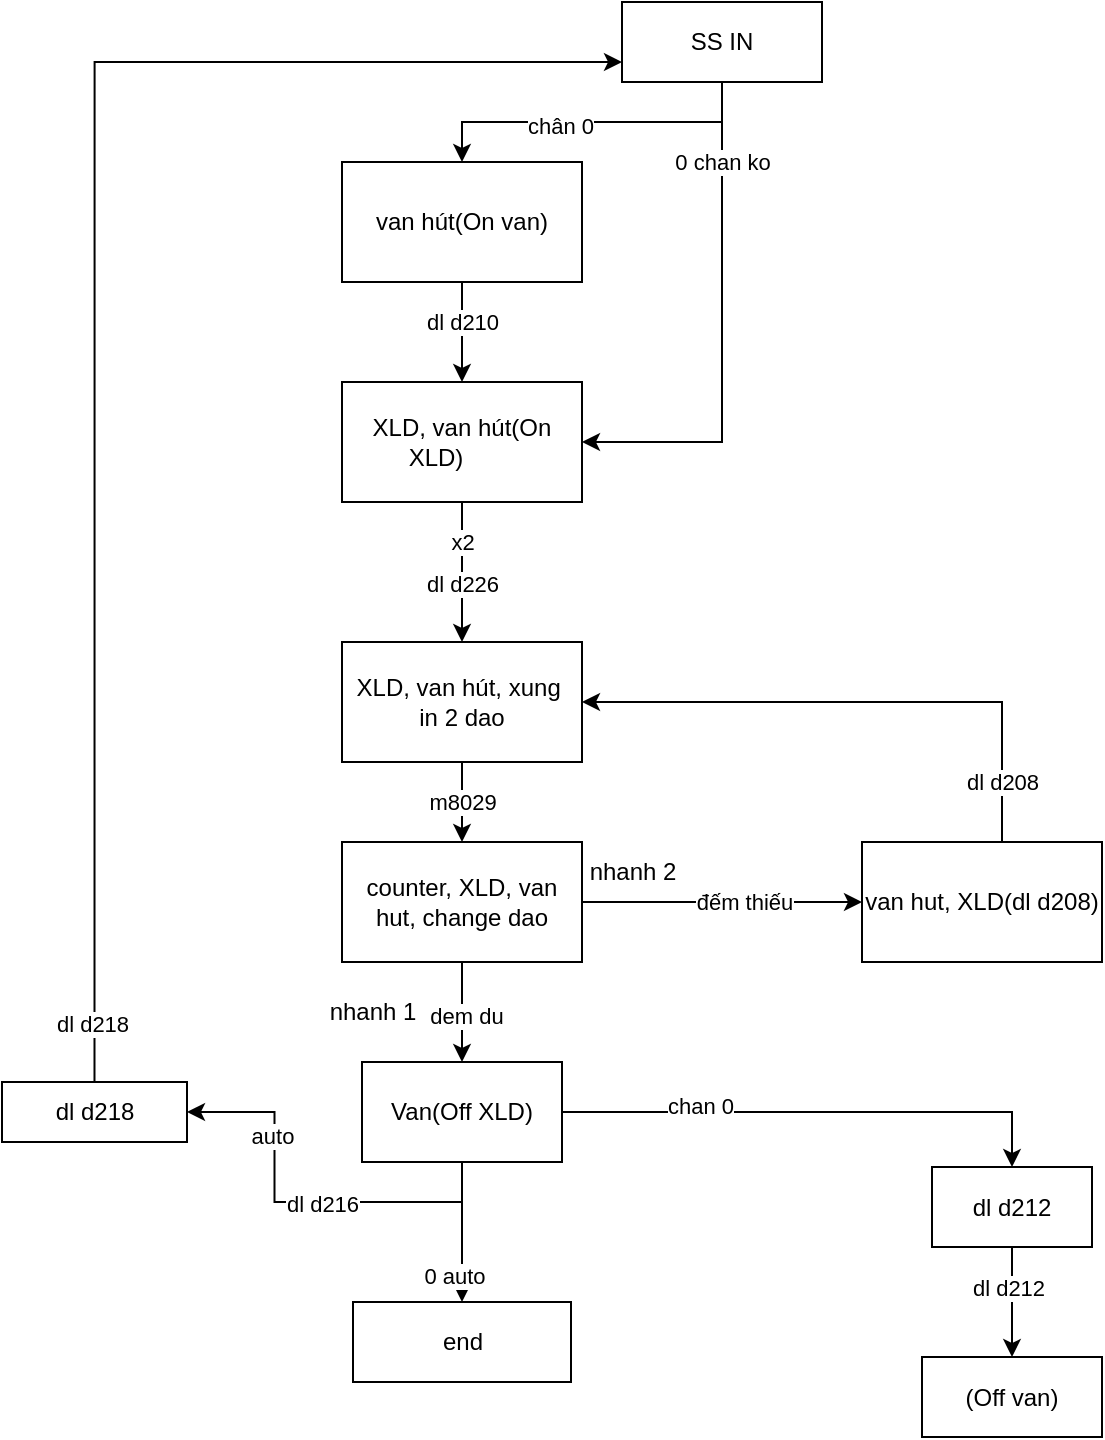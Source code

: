 <mxfile version="23.1.6" type="github">
  <diagram name="Trang-1" id="1H3SK76nEYsDpkZw7GPR">
    <mxGraphModel dx="1050" dy="522" grid="1" gridSize="10" guides="1" tooltips="1" connect="1" arrows="1" fold="1" page="0" pageScale="1" pageWidth="827" pageHeight="1169" math="0" shadow="0">
      <root>
        <mxCell id="0" />
        <mxCell id="1" parent="0" />
        <mxCell id="hQP3FQ12rukSdfMBOgLU-1" style="edgeStyle=orthogonalEdgeStyle;rounded=0;orthogonalLoop=1;jettySize=auto;html=1;exitX=0.5;exitY=1;exitDx=0;exitDy=0;" parent="1" source="hQP3FQ12rukSdfMBOgLU-5" target="hQP3FQ12rukSdfMBOgLU-8" edge="1">
          <mxGeometry relative="1" as="geometry" />
        </mxCell>
        <mxCell id="hQP3FQ12rukSdfMBOgLU-2" value="chân 0" style="edgeLabel;html=1;align=center;verticalAlign=middle;resizable=0;points=[];" parent="hQP3FQ12rukSdfMBOgLU-1" vertex="1" connectable="0">
          <mxGeometry x="0.195" y="2" relative="1" as="geometry">
            <mxPoint as="offset" />
          </mxGeometry>
        </mxCell>
        <mxCell id="hQP3FQ12rukSdfMBOgLU-3" style="edgeStyle=orthogonalEdgeStyle;rounded=0;orthogonalLoop=1;jettySize=auto;html=1;exitX=0.5;exitY=1;exitDx=0;exitDy=0;entryX=1;entryY=0.5;entryDx=0;entryDy=0;" parent="1" source="hQP3FQ12rukSdfMBOgLU-5" target="hQP3FQ12rukSdfMBOgLU-12" edge="1">
          <mxGeometry relative="1" as="geometry" />
        </mxCell>
        <mxCell id="hQP3FQ12rukSdfMBOgLU-4" value="0 chan ko" style="edgeLabel;html=1;align=center;verticalAlign=middle;resizable=0;points=[];" parent="hQP3FQ12rukSdfMBOgLU-3" vertex="1" connectable="0">
          <mxGeometry x="-0.304" y="-2" relative="1" as="geometry">
            <mxPoint x="2" y="-47" as="offset" />
          </mxGeometry>
        </mxCell>
        <mxCell id="hQP3FQ12rukSdfMBOgLU-5" value="SS IN" style="whiteSpace=wrap;html=1;" parent="1" vertex="1">
          <mxGeometry x="380" y="90" width="100" height="40" as="geometry" />
        </mxCell>
        <mxCell id="hQP3FQ12rukSdfMBOgLU-6" style="edgeStyle=orthogonalEdgeStyle;rounded=0;orthogonalLoop=1;jettySize=auto;html=1;exitX=0.5;exitY=1;exitDx=0;exitDy=0;entryX=0.5;entryY=0;entryDx=0;entryDy=0;" parent="1" source="hQP3FQ12rukSdfMBOgLU-8" target="hQP3FQ12rukSdfMBOgLU-12" edge="1">
          <mxGeometry relative="1" as="geometry" />
        </mxCell>
        <mxCell id="hQP3FQ12rukSdfMBOgLU-7" value="dl d210" style="edgeLabel;html=1;align=center;verticalAlign=middle;resizable=0;points=[];" parent="hQP3FQ12rukSdfMBOgLU-6" vertex="1" connectable="0">
          <mxGeometry x="-0.608" y="-2" relative="1" as="geometry">
            <mxPoint x="2" y="10" as="offset" />
          </mxGeometry>
        </mxCell>
        <mxCell id="hQP3FQ12rukSdfMBOgLU-8" value="van hút(On van)" style="whiteSpace=wrap;html=1;" parent="1" vertex="1">
          <mxGeometry x="240" y="170" width="120" height="60" as="geometry" />
        </mxCell>
        <mxCell id="X85F0P_P6Ew8AHuZvepl-1" style="edgeStyle=orthogonalEdgeStyle;rounded=0;orthogonalLoop=1;jettySize=auto;html=1;exitX=0.5;exitY=1;exitDx=0;exitDy=0;entryX=0.5;entryY=0;entryDx=0;entryDy=0;" parent="1" source="hQP3FQ12rukSdfMBOgLU-12" target="hQP3FQ12rukSdfMBOgLU-20" edge="1">
          <mxGeometry relative="1" as="geometry" />
        </mxCell>
        <mxCell id="X85F0P_P6Ew8AHuZvepl-3" value="x2" style="edgeLabel;html=1;align=center;verticalAlign=middle;resizable=0;points=[];" parent="X85F0P_P6Ew8AHuZvepl-1" vertex="1" connectable="0">
          <mxGeometry x="-0.574" y="-2" relative="1" as="geometry">
            <mxPoint x="2" y="5" as="offset" />
          </mxGeometry>
        </mxCell>
        <mxCell id="X85F0P_P6Ew8AHuZvepl-4" value="dl d226" style="edgeLabel;html=1;align=center;verticalAlign=middle;resizable=0;points=[];" parent="X85F0P_P6Ew8AHuZvepl-1" vertex="1" connectable="0">
          <mxGeometry x="0.014" y="2" relative="1" as="geometry">
            <mxPoint x="-2" y="5" as="offset" />
          </mxGeometry>
        </mxCell>
        <mxCell id="hQP3FQ12rukSdfMBOgLU-12" value="XLD, van hút(On XLD)&lt;span style=&quot;white-space: pre;&quot;&gt;&#x9;&lt;/span&gt;" style="whiteSpace=wrap;html=1;" parent="1" vertex="1">
          <mxGeometry x="240" y="280" width="120" height="60" as="geometry" />
        </mxCell>
        <mxCell id="hQP3FQ12rukSdfMBOgLU-18" style="edgeStyle=orthogonalEdgeStyle;rounded=0;orthogonalLoop=1;jettySize=auto;html=1;exitX=0.5;exitY=1;exitDx=0;exitDy=0;entryX=0.5;entryY=0;entryDx=0;entryDy=0;" parent="1" source="hQP3FQ12rukSdfMBOgLU-20" target="hQP3FQ12rukSdfMBOgLU-26" edge="1">
          <mxGeometry relative="1" as="geometry" />
        </mxCell>
        <mxCell id="hQP3FQ12rukSdfMBOgLU-19" value="m8029" style="edgeLabel;html=1;align=center;verticalAlign=middle;resizable=0;points=[];" parent="hQP3FQ12rukSdfMBOgLU-18" vertex="1" connectable="0">
          <mxGeometry x="-0.424" relative="1" as="geometry">
            <mxPoint y="8" as="offset" />
          </mxGeometry>
        </mxCell>
        <mxCell id="hQP3FQ12rukSdfMBOgLU-20" value="XLD, van hút, xung&amp;nbsp; in 2 dao" style="whiteSpace=wrap;html=1;" parent="1" vertex="1">
          <mxGeometry x="240" y="410" width="120" height="60" as="geometry" />
        </mxCell>
        <mxCell id="hQP3FQ12rukSdfMBOgLU-24" style="edgeStyle=orthogonalEdgeStyle;rounded=0;orthogonalLoop=1;jettySize=auto;html=1;exitX=1;exitY=0.5;exitDx=0;exitDy=0;entryX=0;entryY=0.5;entryDx=0;entryDy=0;" parent="1" source="hQP3FQ12rukSdfMBOgLU-26" target="hQP3FQ12rukSdfMBOgLU-52" edge="1">
          <mxGeometry relative="1" as="geometry" />
        </mxCell>
        <mxCell id="hQP3FQ12rukSdfMBOgLU-25" value="đếm thiếu" style="edgeLabel;html=1;align=center;verticalAlign=middle;resizable=0;points=[];" parent="hQP3FQ12rukSdfMBOgLU-24" vertex="1" connectable="0">
          <mxGeometry x="-0.003" y="-3" relative="1" as="geometry">
            <mxPoint x="11" y="-3" as="offset" />
          </mxGeometry>
        </mxCell>
        <mxCell id="6J5FOC5wHPRJW0wVc9_d-8" style="edgeStyle=orthogonalEdgeStyle;rounded=0;orthogonalLoop=1;jettySize=auto;html=1;exitX=0.5;exitY=1;exitDx=0;exitDy=0;entryX=0.5;entryY=0;entryDx=0;entryDy=0;" parent="1" source="hQP3FQ12rukSdfMBOgLU-26" target="6J5FOC5wHPRJW0wVc9_d-7" edge="1">
          <mxGeometry relative="1" as="geometry" />
        </mxCell>
        <mxCell id="6J5FOC5wHPRJW0wVc9_d-10" value="dem du" style="edgeLabel;html=1;align=center;verticalAlign=middle;resizable=0;points=[];" parent="6J5FOC5wHPRJW0wVc9_d-8" vertex="1" connectable="0">
          <mxGeometry x="0.072" y="2" relative="1" as="geometry">
            <mxPoint as="offset" />
          </mxGeometry>
        </mxCell>
        <mxCell id="hQP3FQ12rukSdfMBOgLU-26" value="counter, XLD, van hut, change dao" style="whiteSpace=wrap;html=1;" parent="1" vertex="1">
          <mxGeometry x="240" y="510" width="120" height="60" as="geometry" />
        </mxCell>
        <mxCell id="hQP3FQ12rukSdfMBOgLU-49" style="edgeStyle=orthogonalEdgeStyle;rounded=0;orthogonalLoop=1;jettySize=auto;html=1;exitX=0.5;exitY=0;exitDx=0;exitDy=0;entryX=1;entryY=0.5;entryDx=0;entryDy=0;" parent="1" source="hQP3FQ12rukSdfMBOgLU-52" target="hQP3FQ12rukSdfMBOgLU-20" edge="1">
          <mxGeometry relative="1" as="geometry">
            <mxPoint x="380" y="460" as="targetPoint" />
            <Array as="points">
              <mxPoint x="570" y="440" />
            </Array>
          </mxGeometry>
        </mxCell>
        <mxCell id="hQP3FQ12rukSdfMBOgLU-68" value="dl d208" style="edgeLabel;html=1;align=center;verticalAlign=middle;resizable=0;points=[];" parent="hQP3FQ12rukSdfMBOgLU-49" vertex="1" connectable="0">
          <mxGeometry x="-0.831" y="-1" relative="1" as="geometry">
            <mxPoint x="-1" y="-16" as="offset" />
          </mxGeometry>
        </mxCell>
        <mxCell id="hQP3FQ12rukSdfMBOgLU-63" style="edgeStyle=orthogonalEdgeStyle;rounded=0;orthogonalLoop=1;jettySize=auto;html=1;exitX=0;exitY=0.5;exitDx=0;exitDy=0;entryX=0;entryY=0.5;entryDx=0;entryDy=0;" parent="1" edge="1">
          <mxGeometry relative="1" as="geometry">
            <Array as="points">
              <mxPoint x="70" y="640" />
              <mxPoint x="-20" y="640" />
              <mxPoint x="-20" y="110" />
            </Array>
          </mxGeometry>
        </mxCell>
        <mxCell id="X85F0P_P6Ew8AHuZvepl-10" value="dl d218" style="edgeLabel;html=1;align=center;verticalAlign=middle;resizable=0;points=[];" parent="hQP3FQ12rukSdfMBOgLU-63" vertex="1" connectable="0">
          <mxGeometry x="-0.827" y="2" relative="1" as="geometry">
            <mxPoint x="39" y="-2" as="offset" />
          </mxGeometry>
        </mxCell>
        <mxCell id="4lIK1VwBoBtm0wZslQfW-13" value="dl d212" style="whiteSpace=wrap;html=1;" parent="1" vertex="1">
          <mxGeometry x="535" y="672.5" width="80" height="40" as="geometry" />
        </mxCell>
        <mxCell id="hQP3FQ12rukSdfMBOgLU-52" value="van hut, XLD(dl d208)" style="whiteSpace=wrap;html=1;" parent="1" vertex="1">
          <mxGeometry x="500" y="510" width="120" height="60" as="geometry" />
        </mxCell>
        <mxCell id="hQP3FQ12rukSdfMBOgLU-61" value="nhanh 1" style="text;html=1;align=center;verticalAlign=middle;resizable=0;points=[];autosize=1;strokeColor=none;fillColor=none;" parent="1" vertex="1">
          <mxGeometry x="220" y="580" width="70" height="30" as="geometry" />
        </mxCell>
        <mxCell id="6J5FOC5wHPRJW0wVc9_d-20" style="edgeStyle=orthogonalEdgeStyle;rounded=0;orthogonalLoop=1;jettySize=auto;html=1;exitX=0.5;exitY=0;exitDx=0;exitDy=0;entryX=0;entryY=0.75;entryDx=0;entryDy=0;" parent="1" source="hQP3FQ12rukSdfMBOgLU-64" target="hQP3FQ12rukSdfMBOgLU-5" edge="1">
          <mxGeometry relative="1" as="geometry" />
        </mxCell>
        <mxCell id="6J5FOC5wHPRJW0wVc9_d-21" value="dl d218" style="edgeLabel;html=1;align=center;verticalAlign=middle;resizable=0;points=[];" parent="6J5FOC5wHPRJW0wVc9_d-20" vertex="1" connectable="0">
          <mxGeometry x="-0.925" y="2" relative="1" as="geometry">
            <mxPoint as="offset" />
          </mxGeometry>
        </mxCell>
        <mxCell id="hQP3FQ12rukSdfMBOgLU-64" value="dl d218" style="whiteSpace=wrap;html=1;" parent="1" vertex="1">
          <mxGeometry x="70" y="630" width="92.5" height="30" as="geometry" />
        </mxCell>
        <mxCell id="hQP3FQ12rukSdfMBOgLU-67" value="nhanh 2" style="text;html=1;align=center;verticalAlign=middle;resizable=0;points=[];autosize=1;strokeColor=none;fillColor=none;" parent="1" vertex="1">
          <mxGeometry x="350" y="510" width="70" height="30" as="geometry" />
        </mxCell>
        <mxCell id="6J5FOC5wHPRJW0wVc9_d-2" style="edgeStyle=orthogonalEdgeStyle;rounded=0;orthogonalLoop=1;jettySize=auto;html=1;exitX=0.5;exitY=1;exitDx=0;exitDy=0;entryX=0.5;entryY=0;entryDx=0;entryDy=0;" parent="1" source="4lIK1VwBoBtm0wZslQfW-13" target="6J5FOC5wHPRJW0wVc9_d-1" edge="1">
          <mxGeometry relative="1" as="geometry" />
        </mxCell>
        <mxCell id="6J5FOC5wHPRJW0wVc9_d-3" value="dl d212" style="edgeLabel;html=1;align=center;verticalAlign=middle;resizable=0;points=[];" parent="6J5FOC5wHPRJW0wVc9_d-2" vertex="1" connectable="0">
          <mxGeometry x="-0.28" y="-2" relative="1" as="geometry">
            <mxPoint as="offset" />
          </mxGeometry>
        </mxCell>
        <mxCell id="4lIK1VwBoBtm0wZslQfW-20" value="end" style="whiteSpace=wrap;html=1;" parent="1" vertex="1">
          <mxGeometry x="245.5" y="740" width="109" height="40" as="geometry" />
        </mxCell>
        <mxCell id="6J5FOC5wHPRJW0wVc9_d-1" value="(Off van)" style="whiteSpace=wrap;html=1;" parent="1" vertex="1">
          <mxGeometry x="530" y="767.5" width="90" height="40" as="geometry" />
        </mxCell>
        <mxCell id="6J5FOC5wHPRJW0wVc9_d-11" style="edgeStyle=orthogonalEdgeStyle;rounded=0;orthogonalLoop=1;jettySize=auto;html=1;exitX=1;exitY=0.5;exitDx=0;exitDy=0;entryX=0.5;entryY=0;entryDx=0;entryDy=0;" parent="1" source="6J5FOC5wHPRJW0wVc9_d-7" target="4lIK1VwBoBtm0wZslQfW-13" edge="1">
          <mxGeometry relative="1" as="geometry" />
        </mxCell>
        <mxCell id="6J5FOC5wHPRJW0wVc9_d-12" value="chan 0" style="edgeLabel;html=1;align=center;verticalAlign=middle;resizable=0;points=[];" parent="6J5FOC5wHPRJW0wVc9_d-11" vertex="1" connectable="0">
          <mxGeometry x="-0.452" y="3" relative="1" as="geometry">
            <mxPoint as="offset" />
          </mxGeometry>
        </mxCell>
        <mxCell id="6J5FOC5wHPRJW0wVc9_d-13" style="edgeStyle=orthogonalEdgeStyle;rounded=0;orthogonalLoop=1;jettySize=auto;html=1;exitX=0.5;exitY=1;exitDx=0;exitDy=0;entryX=0.5;entryY=0;entryDx=0;entryDy=0;" parent="1" source="6J5FOC5wHPRJW0wVc9_d-7" target="4lIK1VwBoBtm0wZslQfW-20" edge="1">
          <mxGeometry relative="1" as="geometry">
            <mxPoint x="305.5" y="700" as="targetPoint" />
          </mxGeometry>
        </mxCell>
        <mxCell id="6J5FOC5wHPRJW0wVc9_d-18" value="0 auto" style="edgeLabel;html=1;align=center;verticalAlign=middle;resizable=0;points=[];" parent="6J5FOC5wHPRJW0wVc9_d-13" vertex="1" connectable="0">
          <mxGeometry x="0.613" y="-4" relative="1" as="geometry">
            <mxPoint as="offset" />
          </mxGeometry>
        </mxCell>
        <mxCell id="6J5FOC5wHPRJW0wVc9_d-16" style="edgeStyle=orthogonalEdgeStyle;rounded=0;orthogonalLoop=1;jettySize=auto;html=1;exitX=0.5;exitY=1;exitDx=0;exitDy=0;entryX=1;entryY=0.5;entryDx=0;entryDy=0;" parent="1" source="6J5FOC5wHPRJW0wVc9_d-7" target="hQP3FQ12rukSdfMBOgLU-64" edge="1">
          <mxGeometry relative="1" as="geometry" />
        </mxCell>
        <mxCell id="6J5FOC5wHPRJW0wVc9_d-17" value="auto" style="edgeLabel;html=1;align=center;verticalAlign=middle;resizable=0;points=[];" parent="6J5FOC5wHPRJW0wVc9_d-16" vertex="1" connectable="0">
          <mxGeometry x="0.459" y="2" relative="1" as="geometry">
            <mxPoint as="offset" />
          </mxGeometry>
        </mxCell>
        <mxCell id="6J5FOC5wHPRJW0wVc9_d-19" value="dl d216" style="edgeLabel;html=1;align=center;verticalAlign=middle;resizable=0;points=[];" parent="6J5FOC5wHPRJW0wVc9_d-16" vertex="1" connectable="0">
          <mxGeometry x="-0.725" y="1" relative="1" as="geometry">
            <mxPoint x="-62" as="offset" />
          </mxGeometry>
        </mxCell>
        <mxCell id="6J5FOC5wHPRJW0wVc9_d-7" value="Van(Off XLD)" style="whiteSpace=wrap;html=1;" parent="1" vertex="1">
          <mxGeometry x="250" y="620" width="100" height="50" as="geometry" />
        </mxCell>
        <mxCell id="6J5FOC5wHPRJW0wVc9_d-5" style="edgeStyle=orthogonalEdgeStyle;rounded=0;orthogonalLoop=1;jettySize=auto;html=1;exitX=0.5;exitY=1;exitDx=0;exitDy=0;" parent="1" target="4lIK1VwBoBtm0wZslQfW-20" edge="1">
          <mxGeometry relative="1" as="geometry" />
        </mxCell>
        <mxCell id="6J5FOC5wHPRJW0wVc9_d-6" value="0 auto" style="edgeLabel;html=1;align=center;verticalAlign=middle;resizable=0;points=[];" parent="6J5FOC5wHPRJW0wVc9_d-5" connectable="0" vertex="1">
          <mxGeometry x="-0.328" y="5" relative="1" as="geometry">
            <mxPoint as="offset" />
          </mxGeometry>
        </mxCell>
      </root>
    </mxGraphModel>
  </diagram>
</mxfile>
